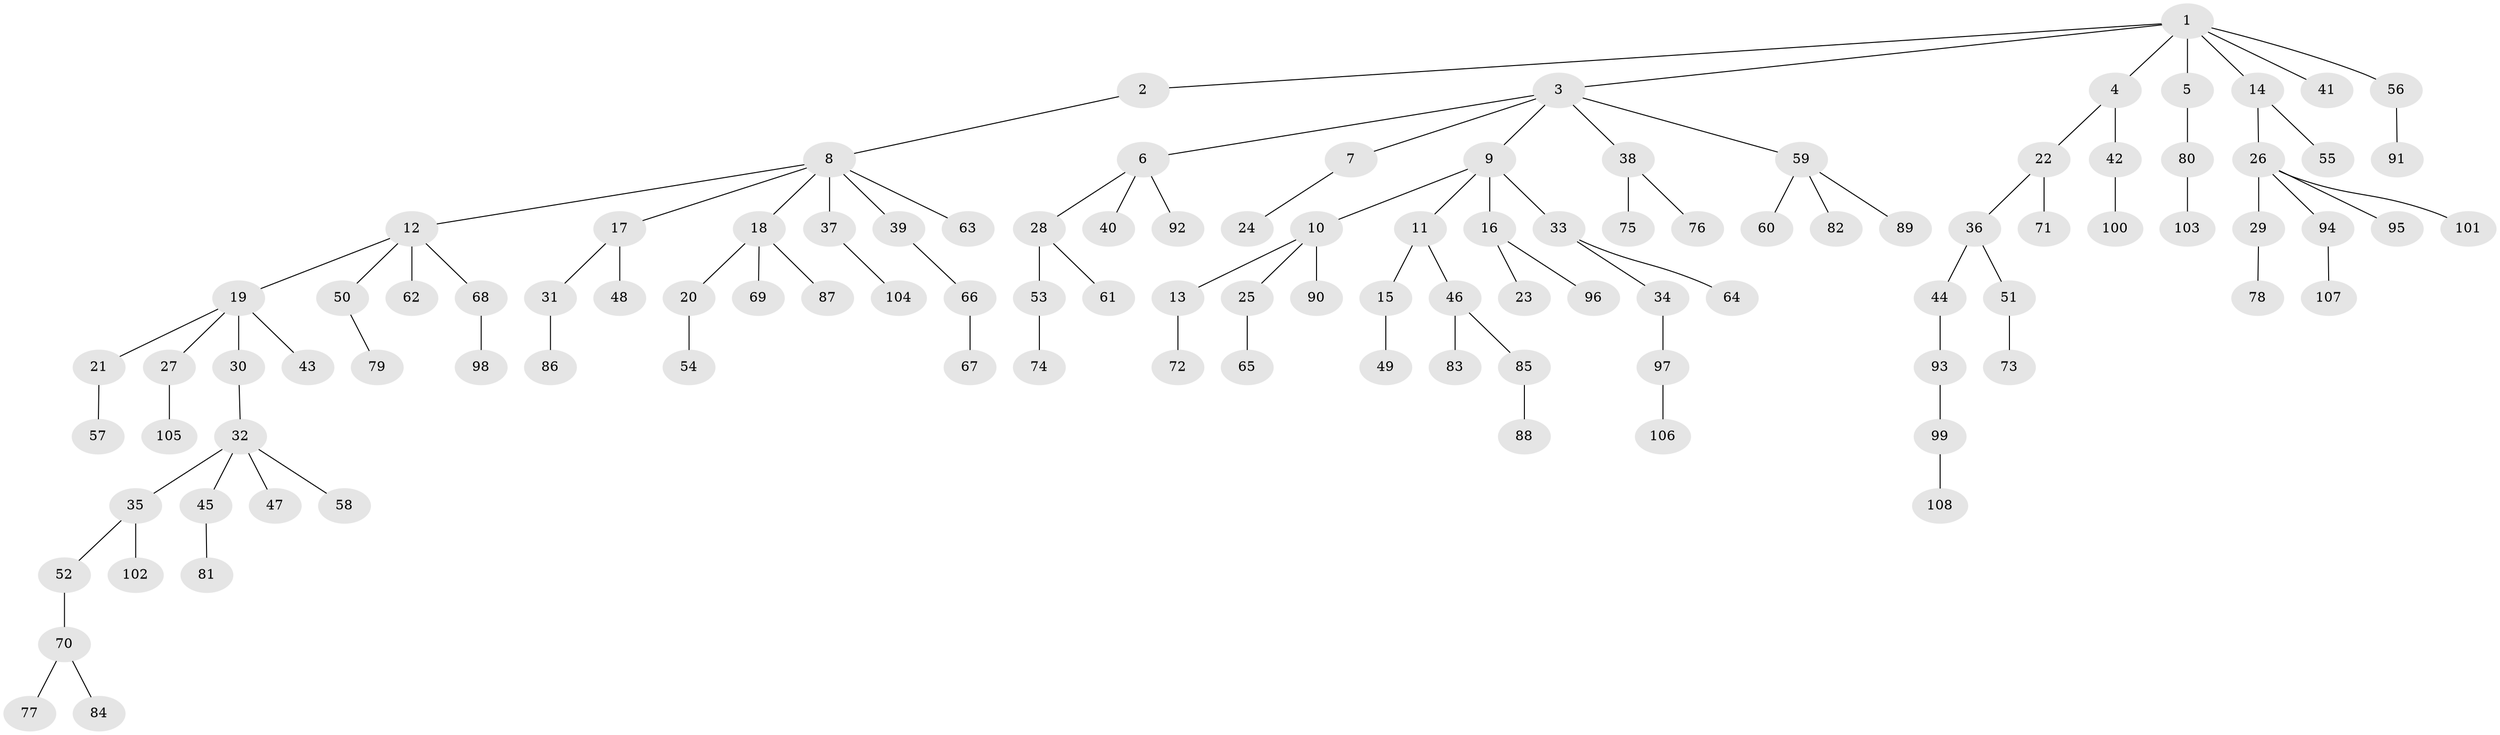 // coarse degree distribution, {7: 0.04225352112676056, 4: 0.07042253521126761, 2: 0.16901408450704225, 3: 0.08450704225352113, 1: 0.6056338028169014, 6: 0.014084507042253521, 8: 0.014084507042253521}
// Generated by graph-tools (version 1.1) at 2025/52/02/27/25 19:52:13]
// undirected, 108 vertices, 107 edges
graph export_dot {
graph [start="1"]
  node [color=gray90,style=filled];
  1;
  2;
  3;
  4;
  5;
  6;
  7;
  8;
  9;
  10;
  11;
  12;
  13;
  14;
  15;
  16;
  17;
  18;
  19;
  20;
  21;
  22;
  23;
  24;
  25;
  26;
  27;
  28;
  29;
  30;
  31;
  32;
  33;
  34;
  35;
  36;
  37;
  38;
  39;
  40;
  41;
  42;
  43;
  44;
  45;
  46;
  47;
  48;
  49;
  50;
  51;
  52;
  53;
  54;
  55;
  56;
  57;
  58;
  59;
  60;
  61;
  62;
  63;
  64;
  65;
  66;
  67;
  68;
  69;
  70;
  71;
  72;
  73;
  74;
  75;
  76;
  77;
  78;
  79;
  80;
  81;
  82;
  83;
  84;
  85;
  86;
  87;
  88;
  89;
  90;
  91;
  92;
  93;
  94;
  95;
  96;
  97;
  98;
  99;
  100;
  101;
  102;
  103;
  104;
  105;
  106;
  107;
  108;
  1 -- 2;
  1 -- 3;
  1 -- 4;
  1 -- 5;
  1 -- 14;
  1 -- 41;
  1 -- 56;
  2 -- 8;
  3 -- 6;
  3 -- 7;
  3 -- 9;
  3 -- 38;
  3 -- 59;
  4 -- 22;
  4 -- 42;
  5 -- 80;
  6 -- 28;
  6 -- 40;
  6 -- 92;
  7 -- 24;
  8 -- 12;
  8 -- 17;
  8 -- 18;
  8 -- 37;
  8 -- 39;
  8 -- 63;
  9 -- 10;
  9 -- 11;
  9 -- 16;
  9 -- 33;
  10 -- 13;
  10 -- 25;
  10 -- 90;
  11 -- 15;
  11 -- 46;
  12 -- 19;
  12 -- 50;
  12 -- 62;
  12 -- 68;
  13 -- 72;
  14 -- 26;
  14 -- 55;
  15 -- 49;
  16 -- 23;
  16 -- 96;
  17 -- 31;
  17 -- 48;
  18 -- 20;
  18 -- 69;
  18 -- 87;
  19 -- 21;
  19 -- 27;
  19 -- 30;
  19 -- 43;
  20 -- 54;
  21 -- 57;
  22 -- 36;
  22 -- 71;
  25 -- 65;
  26 -- 29;
  26 -- 94;
  26 -- 95;
  26 -- 101;
  27 -- 105;
  28 -- 53;
  28 -- 61;
  29 -- 78;
  30 -- 32;
  31 -- 86;
  32 -- 35;
  32 -- 45;
  32 -- 47;
  32 -- 58;
  33 -- 34;
  33 -- 64;
  34 -- 97;
  35 -- 52;
  35 -- 102;
  36 -- 44;
  36 -- 51;
  37 -- 104;
  38 -- 75;
  38 -- 76;
  39 -- 66;
  42 -- 100;
  44 -- 93;
  45 -- 81;
  46 -- 83;
  46 -- 85;
  50 -- 79;
  51 -- 73;
  52 -- 70;
  53 -- 74;
  56 -- 91;
  59 -- 60;
  59 -- 82;
  59 -- 89;
  66 -- 67;
  68 -- 98;
  70 -- 77;
  70 -- 84;
  80 -- 103;
  85 -- 88;
  93 -- 99;
  94 -- 107;
  97 -- 106;
  99 -- 108;
}
